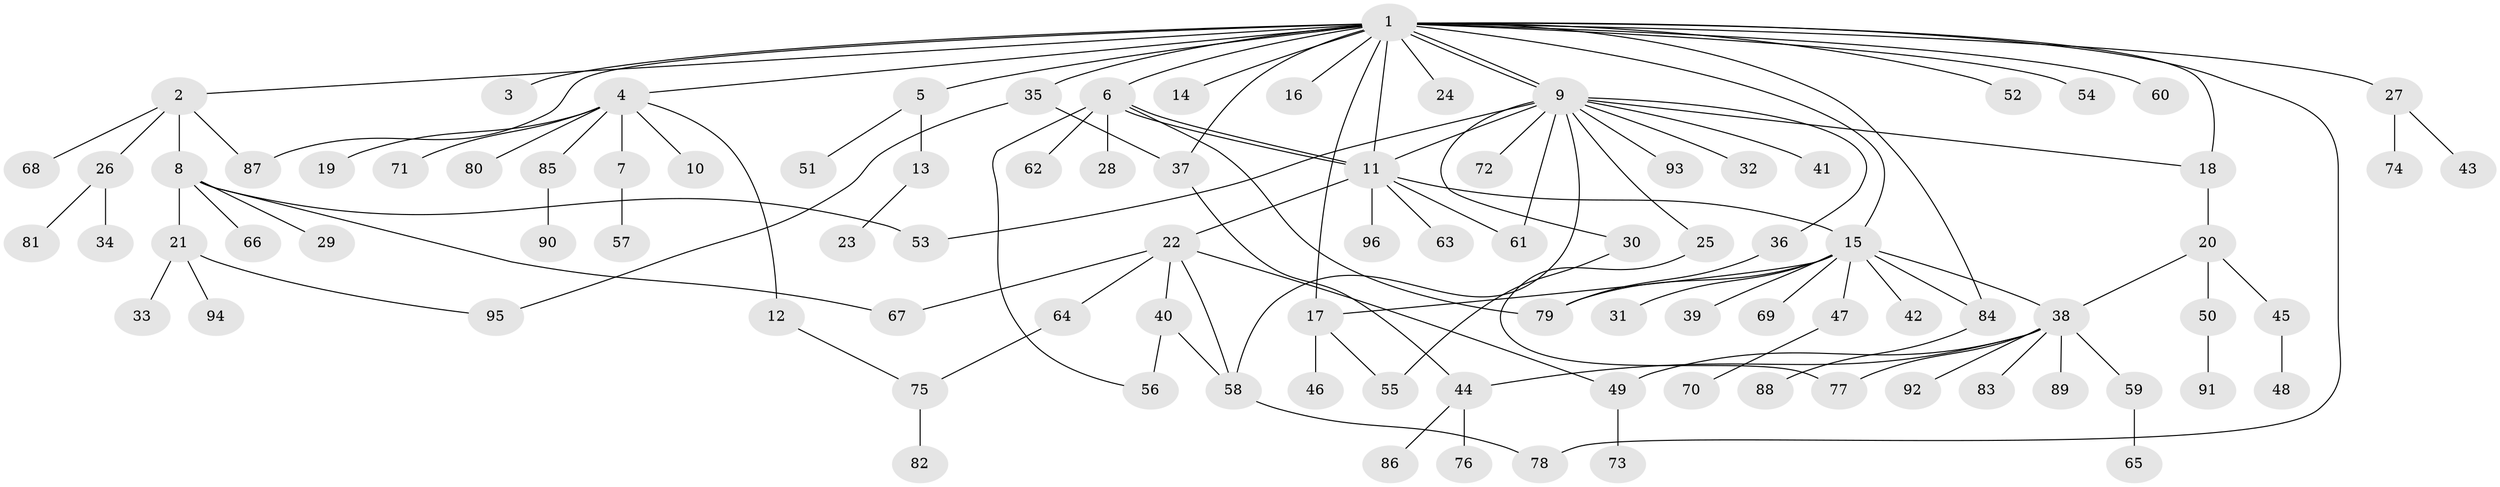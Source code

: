 // coarse degree distribution, {21: 0.017241379310344827, 4: 0.034482758620689655, 1: 0.46551724137931033, 7: 0.034482758620689655, 2: 0.2413793103448276, 5: 0.05172413793103448, 6: 0.034482758620689655, 10: 0.017241379310344827, 3: 0.08620689655172414, 8: 0.017241379310344827}
// Generated by graph-tools (version 1.1) at 2025/50/03/04/25 22:50:21]
// undirected, 96 vertices, 121 edges
graph export_dot {
  node [color=gray90,style=filled];
  1;
  2;
  3;
  4;
  5;
  6;
  7;
  8;
  9;
  10;
  11;
  12;
  13;
  14;
  15;
  16;
  17;
  18;
  19;
  20;
  21;
  22;
  23;
  24;
  25;
  26;
  27;
  28;
  29;
  30;
  31;
  32;
  33;
  34;
  35;
  36;
  37;
  38;
  39;
  40;
  41;
  42;
  43;
  44;
  45;
  46;
  47;
  48;
  49;
  50;
  51;
  52;
  53;
  54;
  55;
  56;
  57;
  58;
  59;
  60;
  61;
  62;
  63;
  64;
  65;
  66;
  67;
  68;
  69;
  70;
  71;
  72;
  73;
  74;
  75;
  76;
  77;
  78;
  79;
  80;
  81;
  82;
  83;
  84;
  85;
  86;
  87;
  88;
  89;
  90;
  91;
  92;
  93;
  94;
  95;
  96;
  1 -- 2;
  1 -- 3;
  1 -- 4;
  1 -- 5;
  1 -- 6;
  1 -- 9;
  1 -- 9;
  1 -- 11;
  1 -- 14;
  1 -- 15;
  1 -- 16;
  1 -- 17;
  1 -- 18;
  1 -- 24;
  1 -- 27;
  1 -- 35;
  1 -- 37;
  1 -- 52;
  1 -- 54;
  1 -- 60;
  1 -- 78;
  1 -- 84;
  1 -- 87;
  2 -- 8;
  2 -- 26;
  2 -- 68;
  2 -- 87;
  4 -- 7;
  4 -- 10;
  4 -- 12;
  4 -- 19;
  4 -- 71;
  4 -- 80;
  4 -- 85;
  5 -- 13;
  5 -- 51;
  6 -- 11;
  6 -- 11;
  6 -- 28;
  6 -- 56;
  6 -- 62;
  6 -- 79;
  7 -- 57;
  8 -- 21;
  8 -- 29;
  8 -- 53;
  8 -- 66;
  8 -- 67;
  9 -- 11;
  9 -- 18;
  9 -- 25;
  9 -- 30;
  9 -- 32;
  9 -- 36;
  9 -- 41;
  9 -- 53;
  9 -- 58;
  9 -- 61;
  9 -- 72;
  9 -- 93;
  11 -- 15;
  11 -- 22;
  11 -- 61;
  11 -- 63;
  11 -- 96;
  12 -- 75;
  13 -- 23;
  15 -- 17;
  15 -- 31;
  15 -- 38;
  15 -- 39;
  15 -- 42;
  15 -- 47;
  15 -- 69;
  15 -- 79;
  15 -- 84;
  17 -- 46;
  17 -- 55;
  18 -- 20;
  20 -- 38;
  20 -- 45;
  20 -- 50;
  21 -- 33;
  21 -- 94;
  21 -- 95;
  22 -- 40;
  22 -- 49;
  22 -- 58;
  22 -- 64;
  22 -- 67;
  25 -- 77;
  26 -- 34;
  26 -- 81;
  27 -- 43;
  27 -- 74;
  30 -- 55;
  35 -- 37;
  35 -- 95;
  36 -- 79;
  37 -- 44;
  38 -- 44;
  38 -- 49;
  38 -- 59;
  38 -- 77;
  38 -- 83;
  38 -- 89;
  38 -- 92;
  40 -- 56;
  40 -- 58;
  44 -- 76;
  44 -- 86;
  45 -- 48;
  47 -- 70;
  49 -- 73;
  50 -- 91;
  58 -- 78;
  59 -- 65;
  64 -- 75;
  75 -- 82;
  84 -- 88;
  85 -- 90;
}
